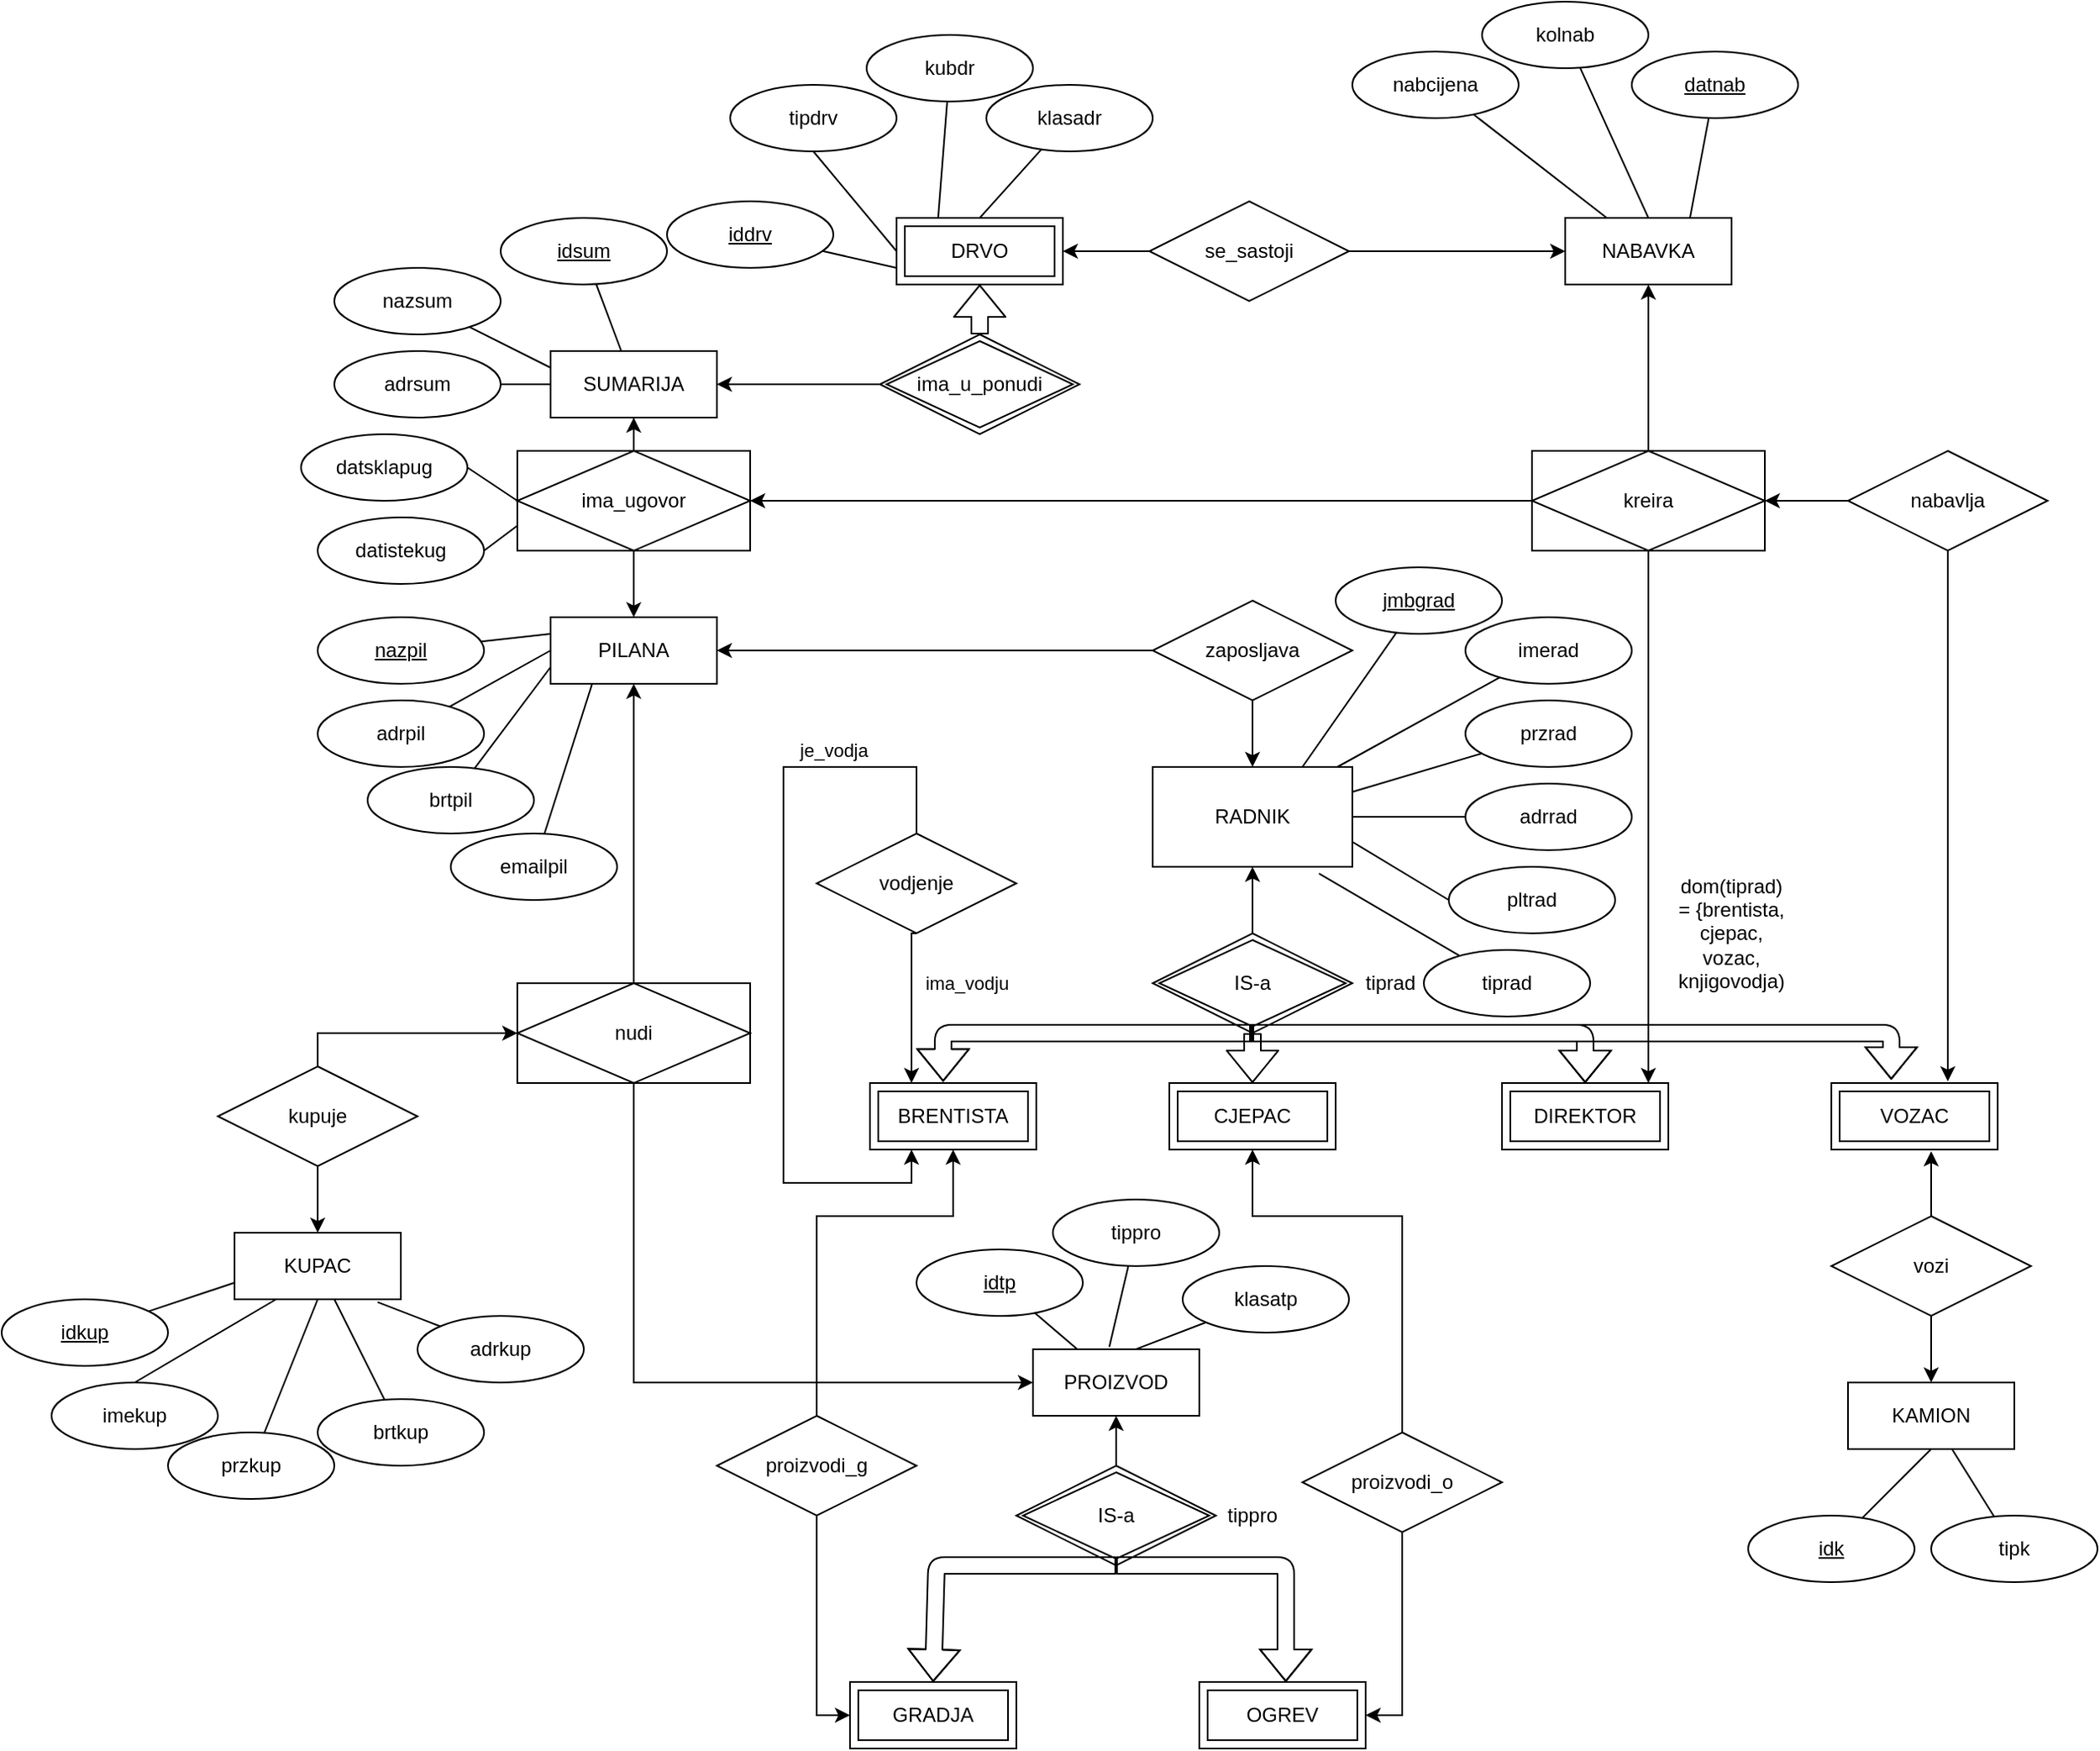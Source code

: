 <mxfile version="14.6.3" type="github">
  <diagram id="-kFveXUPwsFfeu6zUe2m" name="Pilana">
    <mxGraphModel dx="1800" dy="1538" grid="1" gridSize="10" guides="1" tooltips="1" connect="1" arrows="1" fold="1" page="1" pageScale="1" pageWidth="850" pageHeight="1100" math="0" shadow="0">
      <root>
        <mxCell id="VTfaBfGXfOhWPhyagRME-0" />
        <mxCell id="VTfaBfGXfOhWPhyagRME-1" parent="VTfaBfGXfOhWPhyagRME-0" />
        <mxCell id="TEpIBOkcqICS6pkdpQE1-0" value="SUMARIJA" style="whiteSpace=wrap;html=1;align=center;" parent="VTfaBfGXfOhWPhyagRME-1" vertex="1">
          <mxGeometry x="-100" y="70" width="100" height="40" as="geometry" />
        </mxCell>
        <mxCell id="7DrTEY1Zt3KniXVHyZ8X-17" style="edgeStyle=orthogonalEdgeStyle;rounded=0;orthogonalLoop=1;jettySize=auto;html=1;entryX=1;entryY=0.5;entryDx=0;entryDy=0;" parent="VTfaBfGXfOhWPhyagRME-1" source="0d1GbfKRoJuNtfmkYxLm-1" target="0d1GbfKRoJuNtfmkYxLm-7" edge="1">
          <mxGeometry relative="1" as="geometry" />
        </mxCell>
        <mxCell id="0_KZoaDjByY7Pw-YC7at-33" style="edgeStyle=orthogonalEdgeStyle;rounded=0;orthogonalLoop=1;jettySize=auto;html=1;entryX=0;entryY=0.5;entryDx=0;entryDy=0;" edge="1" parent="VTfaBfGXfOhWPhyagRME-1" source="0d1GbfKRoJuNtfmkYxLm-1">
          <mxGeometry relative="1" as="geometry">
            <mxPoint x="510" y="10" as="targetPoint" />
          </mxGeometry>
        </mxCell>
        <mxCell id="0d1GbfKRoJuNtfmkYxLm-1" value="se_sastoji" style="shape=rhombus;perimeter=rhombusPerimeter;whiteSpace=wrap;html=1;align=center;" parent="VTfaBfGXfOhWPhyagRME-1" vertex="1">
          <mxGeometry x="260" y="-20" width="120" height="60" as="geometry" />
        </mxCell>
        <mxCell id="0d1GbfKRoJuNtfmkYxLm-7" value="DRVO" style="shape=ext;margin=3;double=1;whiteSpace=wrap;html=1;align=center;" parent="VTfaBfGXfOhWPhyagRME-1" vertex="1">
          <mxGeometry x="108" y="-10" width="100" height="40" as="geometry" />
        </mxCell>
        <mxCell id="0d1GbfKRoJuNtfmkYxLm-13" style="edgeStyle=orthogonalEdgeStyle;rounded=0;orthogonalLoop=1;jettySize=auto;html=1;entryX=1;entryY=0.5;entryDx=0;entryDy=0;" parent="VTfaBfGXfOhWPhyagRME-1" source="0d1GbfKRoJuNtfmkYxLm-11" target="TEpIBOkcqICS6pkdpQE1-0" edge="1">
          <mxGeometry relative="1" as="geometry" />
        </mxCell>
        <mxCell id="0d1GbfKRoJuNtfmkYxLm-11" value="ima_u_ponudi" style="shape=rhombus;double=1;perimeter=rhombusPerimeter;whiteSpace=wrap;html=1;align=center;" parent="VTfaBfGXfOhWPhyagRME-1" vertex="1">
          <mxGeometry x="98" y="60" width="120" height="60" as="geometry" />
        </mxCell>
        <mxCell id="0d1GbfKRoJuNtfmkYxLm-14" value="" style="shape=flexArrow;endArrow=classic;html=1;exitX=0.5;exitY=0;exitDx=0;exitDy=0;entryX=0.5;entryY=1;entryDx=0;entryDy=0;" parent="VTfaBfGXfOhWPhyagRME-1" source="0d1GbfKRoJuNtfmkYxLm-11" target="0d1GbfKRoJuNtfmkYxLm-7" edge="1">
          <mxGeometry width="50" height="50" relative="1" as="geometry">
            <mxPoint x="160" y="40" as="sourcePoint" />
            <mxPoint x="168" y="30" as="targetPoint" />
          </mxGeometry>
        </mxCell>
        <mxCell id="p3acaW3qkLm7hWmr2kke-0" value="RADNIK" style="rounded=0;whiteSpace=wrap;html=1;" parent="VTfaBfGXfOhWPhyagRME-1" vertex="1">
          <mxGeometry x="262" y="320" width="120" height="60" as="geometry" />
        </mxCell>
        <mxCell id="gWbfadfHRAJaUCDf4oUx-10" style="edgeStyle=orthogonalEdgeStyle;rounded=0;orthogonalLoop=1;jettySize=auto;html=1;entryX=0.5;entryY=1;entryDx=0;entryDy=0;" parent="VTfaBfGXfOhWPhyagRME-1" source="p3acaW3qkLm7hWmr2kke-2" target="p3acaW3qkLm7hWmr2kke-0" edge="1">
          <mxGeometry relative="1" as="geometry" />
        </mxCell>
        <mxCell id="p3acaW3qkLm7hWmr2kke-2" value="IS-a" style="shape=rhombus;double=1;perimeter=rhombusPerimeter;whiteSpace=wrap;html=1;align=center;" parent="VTfaBfGXfOhWPhyagRME-1" vertex="1">
          <mxGeometry x="262" y="420" width="120" height="60" as="geometry" />
        </mxCell>
        <mxCell id="p3acaW3qkLm7hWmr2kke-4" value="BRENTISTA" style="shape=ext;margin=3;double=1;whiteSpace=wrap;html=1;align=center;" parent="VTfaBfGXfOhWPhyagRME-1" vertex="1">
          <mxGeometry x="92" y="510" width="100" height="40" as="geometry" />
        </mxCell>
        <mxCell id="p3acaW3qkLm7hWmr2kke-5" value="CJEPAC" style="shape=ext;margin=3;double=1;whiteSpace=wrap;html=1;align=center;" parent="VTfaBfGXfOhWPhyagRME-1" vertex="1">
          <mxGeometry x="272" y="510" width="100" height="40" as="geometry" />
        </mxCell>
        <mxCell id="p3acaW3qkLm7hWmr2kke-7" value="VOZAC" style="shape=ext;margin=3;double=1;whiteSpace=wrap;html=1;align=center;" parent="VTfaBfGXfOhWPhyagRME-1" vertex="1">
          <mxGeometry x="670" y="510" width="100" height="40" as="geometry" />
        </mxCell>
        <mxCell id="p3acaW3qkLm7hWmr2kke-8" value="" style="shape=flexArrow;endArrow=classic;html=1;exitX=0.5;exitY=1;exitDx=0;exitDy=0;entryX=0.44;entryY=-0.021;entryDx=0;entryDy=0;entryPerimeter=0;" parent="VTfaBfGXfOhWPhyagRME-1" source="p3acaW3qkLm7hWmr2kke-2" target="p3acaW3qkLm7hWmr2kke-4" edge="1">
          <mxGeometry width="50" height="50" relative="1" as="geometry">
            <mxPoint x="172" y="550" as="sourcePoint" />
            <mxPoint x="222" y="500" as="targetPoint" />
            <Array as="points">
              <mxPoint x="136" y="480" />
            </Array>
          </mxGeometry>
        </mxCell>
        <mxCell id="p3acaW3qkLm7hWmr2kke-9" value="" style="shape=flexArrow;endArrow=classic;html=1;entryX=0.5;entryY=0;entryDx=0;entryDy=0;" parent="VTfaBfGXfOhWPhyagRME-1" target="p3acaW3qkLm7hWmr2kke-5" edge="1">
          <mxGeometry width="50" height="50" relative="1" as="geometry">
            <mxPoint x="322" y="480" as="sourcePoint" />
            <mxPoint x="222" y="500" as="targetPoint" />
          </mxGeometry>
        </mxCell>
        <mxCell id="p3acaW3qkLm7hWmr2kke-10" value="" style="shape=flexArrow;endArrow=classic;html=1;entryX=0.36;entryY=-0.05;entryDx=0;entryDy=0;entryPerimeter=0;" parent="VTfaBfGXfOhWPhyagRME-1" edge="1" target="p3acaW3qkLm7hWmr2kke-7">
          <mxGeometry width="50" height="50" relative="1" as="geometry">
            <mxPoint x="322" y="480" as="sourcePoint" />
            <mxPoint x="462" y="508" as="targetPoint" />
            <Array as="points">
              <mxPoint x="462" y="480" />
              <mxPoint x="706" y="480" />
            </Array>
          </mxGeometry>
        </mxCell>
        <mxCell id="hXGr55-CNzkPcO2XdoUR-0" value="KAMION" style="whiteSpace=wrap;html=1;align=center;" parent="VTfaBfGXfOhWPhyagRME-1" vertex="1">
          <mxGeometry x="680" y="690" width="100" height="40" as="geometry" />
        </mxCell>
        <mxCell id="hXGr55-CNzkPcO2XdoUR-3" style="edgeStyle=orthogonalEdgeStyle;rounded=0;orthogonalLoop=1;jettySize=auto;html=1;entryX=0.5;entryY=0;entryDx=0;entryDy=0;" parent="VTfaBfGXfOhWPhyagRME-1" source="hXGr55-CNzkPcO2XdoUR-1" target="hXGr55-CNzkPcO2XdoUR-0" edge="1">
          <mxGeometry relative="1" as="geometry" />
        </mxCell>
        <mxCell id="0_KZoaDjByY7Pw-YC7at-37" style="edgeStyle=orthogonalEdgeStyle;rounded=0;orthogonalLoop=1;jettySize=auto;html=1;entryX=0.6;entryY=1.025;entryDx=0;entryDy=0;entryPerimeter=0;" edge="1" parent="VTfaBfGXfOhWPhyagRME-1" source="hXGr55-CNzkPcO2XdoUR-1" target="p3acaW3qkLm7hWmr2kke-7">
          <mxGeometry relative="1" as="geometry" />
        </mxCell>
        <mxCell id="hXGr55-CNzkPcO2XdoUR-1" value="vozi" style="shape=rhombus;perimeter=rhombusPerimeter;whiteSpace=wrap;html=1;align=center;" parent="VTfaBfGXfOhWPhyagRME-1" vertex="1">
          <mxGeometry x="670" y="590" width="120" height="60" as="geometry" />
        </mxCell>
        <mxCell id="iNyY5vREnwNBSwG58W-f-0" value="PROIZVOD" style="whiteSpace=wrap;html=1;align=center;" parent="VTfaBfGXfOhWPhyagRME-1" vertex="1">
          <mxGeometry x="190" y="670" width="100" height="40" as="geometry" />
        </mxCell>
        <mxCell id="iNyY5vREnwNBSwG58W-f-2" value="GRADJA" style="shape=ext;margin=3;double=1;whiteSpace=wrap;html=1;align=center;" parent="VTfaBfGXfOhWPhyagRME-1" vertex="1">
          <mxGeometry x="80" y="870" width="100" height="40" as="geometry" />
        </mxCell>
        <mxCell id="7DrTEY1Zt3KniXVHyZ8X-15" style="edgeStyle=orthogonalEdgeStyle;rounded=0;orthogonalLoop=1;jettySize=auto;html=1;entryX=0.5;entryY=1;entryDx=0;entryDy=0;" parent="VTfaBfGXfOhWPhyagRME-1" source="7DrTEY1Zt3KniXVHyZ8X-8" target="iNyY5vREnwNBSwG58W-f-0" edge="1">
          <mxGeometry relative="1" as="geometry" />
        </mxCell>
        <mxCell id="7DrTEY1Zt3KniXVHyZ8X-8" value="IS-a" style="shape=rhombus;double=1;perimeter=rhombusPerimeter;whiteSpace=wrap;html=1;align=center;" parent="VTfaBfGXfOhWPhyagRME-1" vertex="1">
          <mxGeometry x="180" y="740" width="120" height="60" as="geometry" />
        </mxCell>
        <mxCell id="7DrTEY1Zt3KniXVHyZ8X-9" value="OGREV" style="shape=ext;margin=3;double=1;whiteSpace=wrap;html=1;align=center;" parent="VTfaBfGXfOhWPhyagRME-1" vertex="1">
          <mxGeometry x="290" y="870" width="100" height="40" as="geometry" />
        </mxCell>
        <mxCell id="7DrTEY1Zt3KniXVHyZ8X-11" value="" style="shape=flexArrow;endArrow=classic;html=1;exitX=0.5;exitY=1;exitDx=0;exitDy=0;entryX=0.5;entryY=0;entryDx=0;entryDy=0;" parent="VTfaBfGXfOhWPhyagRME-1" source="7DrTEY1Zt3KniXVHyZ8X-8" edge="1">
          <mxGeometry width="50" height="50" relative="1" as="geometry">
            <mxPoint x="90" y="870" as="sourcePoint" />
            <mxPoint x="130" y="870" as="targetPoint" />
            <Array as="points">
              <mxPoint x="132" y="800" />
            </Array>
          </mxGeometry>
        </mxCell>
        <mxCell id="7DrTEY1Zt3KniXVHyZ8X-12" value="" style="shape=flexArrow;endArrow=classic;html=1;entryX=0.5;entryY=0;entryDx=0;entryDy=0;" parent="VTfaBfGXfOhWPhyagRME-1" edge="1">
          <mxGeometry width="50" height="50" relative="1" as="geometry">
            <mxPoint x="240" y="800" as="sourcePoint" />
            <mxPoint x="342" y="870" as="targetPoint" />
            <Array as="points">
              <mxPoint x="342" y="800" />
            </Array>
          </mxGeometry>
        </mxCell>
        <mxCell id="7DrTEY1Zt3KniXVHyZ8X-21" style="edgeStyle=orthogonalEdgeStyle;rounded=0;orthogonalLoop=1;jettySize=auto;html=1;entryX=0.5;entryY=1;entryDx=0;entryDy=0;" parent="VTfaBfGXfOhWPhyagRME-1" source="7DrTEY1Zt3KniXVHyZ8X-20" target="p3acaW3qkLm7hWmr2kke-4" edge="1">
          <mxGeometry relative="1" as="geometry">
            <Array as="points">
              <mxPoint x="60" y="590" />
              <mxPoint x="142" y="590" />
            </Array>
          </mxGeometry>
        </mxCell>
        <mxCell id="7DrTEY1Zt3KniXVHyZ8X-22" style="edgeStyle=orthogonalEdgeStyle;rounded=0;orthogonalLoop=1;jettySize=auto;html=1;entryX=0;entryY=0.5;entryDx=0;entryDy=0;" parent="VTfaBfGXfOhWPhyagRME-1" source="7DrTEY1Zt3KniXVHyZ8X-20" target="iNyY5vREnwNBSwG58W-f-2" edge="1">
          <mxGeometry relative="1" as="geometry" />
        </mxCell>
        <mxCell id="7DrTEY1Zt3KniXVHyZ8X-20" value="proizvodi_g" style="shape=rhombus;perimeter=rhombusPerimeter;whiteSpace=wrap;html=1;align=center;" parent="VTfaBfGXfOhWPhyagRME-1" vertex="1">
          <mxGeometry y="710" width="120" height="60" as="geometry" />
        </mxCell>
        <mxCell id="7DrTEY1Zt3KniXVHyZ8X-24" style="edgeStyle=orthogonalEdgeStyle;rounded=0;orthogonalLoop=1;jettySize=auto;html=1;entryX=0.5;entryY=1;entryDx=0;entryDy=0;" parent="VTfaBfGXfOhWPhyagRME-1" source="7DrTEY1Zt3KniXVHyZ8X-23" target="p3acaW3qkLm7hWmr2kke-5" edge="1">
          <mxGeometry relative="1" as="geometry">
            <Array as="points">
              <mxPoint x="412" y="590" />
              <mxPoint x="322" y="590" />
            </Array>
          </mxGeometry>
        </mxCell>
        <mxCell id="7DrTEY1Zt3KniXVHyZ8X-25" style="edgeStyle=orthogonalEdgeStyle;rounded=0;orthogonalLoop=1;jettySize=auto;html=1;entryX=1;entryY=0.5;entryDx=0;entryDy=0;" parent="VTfaBfGXfOhWPhyagRME-1" source="7DrTEY1Zt3KniXVHyZ8X-23" target="7DrTEY1Zt3KniXVHyZ8X-9" edge="1">
          <mxGeometry relative="1" as="geometry" />
        </mxCell>
        <mxCell id="7DrTEY1Zt3KniXVHyZ8X-23" value="proizvodi_o" style="shape=rhombus;perimeter=rhombusPerimeter;whiteSpace=wrap;html=1;align=center;" parent="VTfaBfGXfOhWPhyagRME-1" vertex="1">
          <mxGeometry x="352" y="720" width="120" height="60" as="geometry" />
        </mxCell>
        <mxCell id="gWbfadfHRAJaUCDf4oUx-0" value="tipdrv" style="ellipse;whiteSpace=wrap;html=1;align=center;" parent="VTfaBfGXfOhWPhyagRME-1" vertex="1">
          <mxGeometry x="8" y="-90" width="100" height="40" as="geometry" />
        </mxCell>
        <mxCell id="gWbfadfHRAJaUCDf4oUx-1" value="kubdr" style="ellipse;whiteSpace=wrap;html=1;align=center;" parent="VTfaBfGXfOhWPhyagRME-1" vertex="1">
          <mxGeometry x="90" y="-120" width="100" height="40" as="geometry" />
        </mxCell>
        <mxCell id="gWbfadfHRAJaUCDf4oUx-2" value="klasadr" style="ellipse;whiteSpace=wrap;html=1;align=center;" parent="VTfaBfGXfOhWPhyagRME-1" vertex="1">
          <mxGeometry x="162" y="-90" width="100" height="40" as="geometry" />
        </mxCell>
        <mxCell id="gWbfadfHRAJaUCDf4oUx-3" value="" style="endArrow=none;html=1;entryX=0.5;entryY=1;entryDx=0;entryDy=0;exitX=0;exitY=0.5;exitDx=0;exitDy=0;" parent="VTfaBfGXfOhWPhyagRME-1" source="0d1GbfKRoJuNtfmkYxLm-7" target="gWbfadfHRAJaUCDf4oUx-0" edge="1">
          <mxGeometry width="50" height="50" relative="1" as="geometry">
            <mxPoint x="270" y="130" as="sourcePoint" />
            <mxPoint x="320" y="80" as="targetPoint" />
          </mxGeometry>
        </mxCell>
        <mxCell id="gWbfadfHRAJaUCDf4oUx-4" value="" style="endArrow=none;html=1;entryX=0.25;entryY=0;entryDx=0;entryDy=0;" parent="VTfaBfGXfOhWPhyagRME-1" source="gWbfadfHRAJaUCDf4oUx-1" target="0d1GbfKRoJuNtfmkYxLm-7" edge="1">
          <mxGeometry width="50" height="50" relative="1" as="geometry">
            <mxPoint x="70" y="-10" as="sourcePoint" />
            <mxPoint x="140.711" y="-60" as="targetPoint" />
          </mxGeometry>
        </mxCell>
        <mxCell id="gWbfadfHRAJaUCDf4oUx-5" value="" style="endArrow=none;html=1;entryX=0.5;entryY=0;entryDx=0;entryDy=0;" parent="VTfaBfGXfOhWPhyagRME-1" source="gWbfadfHRAJaUCDf4oUx-2" target="0d1GbfKRoJuNtfmkYxLm-7" edge="1">
          <mxGeometry width="50" height="50" relative="1" as="geometry">
            <mxPoint x="90" y="-40" as="sourcePoint" />
            <mxPoint x="90" y="-19.289" as="targetPoint" />
          </mxGeometry>
        </mxCell>
        <mxCell id="gWbfadfHRAJaUCDf4oUx-6" value="PILANA" style="whiteSpace=wrap;html=1;align=center;" parent="VTfaBfGXfOhWPhyagRME-1" vertex="1">
          <mxGeometry x="-100" y="230" width="100" height="40" as="geometry" />
        </mxCell>
        <mxCell id="KcC93rNtW8kEPos04EGD-6" style="edgeStyle=orthogonalEdgeStyle;rounded=0;orthogonalLoop=1;jettySize=auto;html=1;entryX=1;entryY=0.5;entryDx=0;entryDy=0;exitX=0;exitY=0.5;exitDx=0;exitDy=0;" parent="VTfaBfGXfOhWPhyagRME-1" source="0_KZoaDjByY7Pw-YC7at-35" target="gWbfadfHRAJaUCDf4oUx-6" edge="1">
          <mxGeometry relative="1" as="geometry">
            <mxPoint x="252" y="250" as="sourcePoint" />
            <Array as="points">
              <mxPoint x="280" y="250" />
            </Array>
          </mxGeometry>
        </mxCell>
        <mxCell id="KcC93rNtW8kEPos04EGD-7" style="edgeStyle=orthogonalEdgeStyle;rounded=0;orthogonalLoop=1;jettySize=auto;html=1;exitX=0.5;exitY=1;exitDx=0;exitDy=0;" parent="VTfaBfGXfOhWPhyagRME-1" source="0_KZoaDjByY7Pw-YC7at-35" target="p3acaW3qkLm7hWmr2kke-0" edge="1">
          <mxGeometry relative="1" as="geometry">
            <mxPoint x="322" y="280" as="sourcePoint" />
          </mxGeometry>
        </mxCell>
        <mxCell id="J5nEfUmwYeuKwN3kCp7W-1" style="edgeStyle=orthogonalEdgeStyle;rounded=0;orthogonalLoop=1;jettySize=auto;html=1;exitX=0.5;exitY=0;exitDx=0;exitDy=0;" parent="VTfaBfGXfOhWPhyagRME-1" source="0_KZoaDjByY7Pw-YC7at-25" target="TEpIBOkcqICS6pkdpQE1-0" edge="1">
          <mxGeometry relative="1" as="geometry">
            <mxPoint x="-50" y="140" as="sourcePoint" />
          </mxGeometry>
        </mxCell>
        <mxCell id="J5nEfUmwYeuKwN3kCp7W-3" style="edgeStyle=orthogonalEdgeStyle;rounded=0;orthogonalLoop=1;jettySize=auto;html=1;entryX=0.5;entryY=0;entryDx=0;entryDy=0;exitX=0.5;exitY=1;exitDx=0;exitDy=0;" parent="VTfaBfGXfOhWPhyagRME-1" source="0_KZoaDjByY7Pw-YC7at-25" target="gWbfadfHRAJaUCDf4oUx-6" edge="1">
          <mxGeometry relative="1" as="geometry">
            <mxPoint x="10" y="229" as="targetPoint" />
            <mxPoint x="-50" y="200" as="sourcePoint" />
          </mxGeometry>
        </mxCell>
        <mxCell id="vg4PYCtsixjWnY_HnI0e-2" value="tippro" style="text;html=1;strokeColor=none;fillColor=none;align=center;verticalAlign=middle;whiteSpace=wrap;rounded=0;" parent="VTfaBfGXfOhWPhyagRME-1" vertex="1">
          <mxGeometry x="302" y="760" width="40" height="20" as="geometry" />
        </mxCell>
        <mxCell id="vg4PYCtsixjWnY_HnI0e-3" value="klasatp" style="ellipse;whiteSpace=wrap;html=1;align=center;" parent="VTfaBfGXfOhWPhyagRME-1" vertex="1">
          <mxGeometry x="280" y="620" width="100" height="40" as="geometry" />
        </mxCell>
        <mxCell id="vg4PYCtsixjWnY_HnI0e-4" value="&lt;u&gt;idtp&lt;/u&gt;" style="ellipse;whiteSpace=wrap;html=1;align=center;" parent="VTfaBfGXfOhWPhyagRME-1" vertex="1">
          <mxGeometry x="120" y="610" width="100" height="40" as="geometry" />
        </mxCell>
        <mxCell id="vg4PYCtsixjWnY_HnI0e-5" value="" style="endArrow=none;html=1;" parent="VTfaBfGXfOhWPhyagRME-1" source="vg4PYCtsixjWnY_HnI0e-4" target="iNyY5vREnwNBSwG58W-f-0" edge="1">
          <mxGeometry width="50" height="50" relative="1" as="geometry">
            <mxPoint x="170" y="700" as="sourcePoint" />
            <mxPoint x="170" y="720.711" as="targetPoint" />
          </mxGeometry>
        </mxCell>
        <mxCell id="vg4PYCtsixjWnY_HnI0e-6" value="" style="endArrow=none;html=1;entryX=0.617;entryY=0.001;entryDx=0;entryDy=0;entryPerimeter=0;" parent="VTfaBfGXfOhWPhyagRME-1" source="vg4PYCtsixjWnY_HnI0e-3" target="iNyY5vREnwNBSwG58W-f-0" edge="1">
          <mxGeometry width="50" height="50" relative="1" as="geometry">
            <mxPoint x="280" y="700" as="sourcePoint" />
            <mxPoint x="280" y="720.711" as="targetPoint" />
          </mxGeometry>
        </mxCell>
        <mxCell id="vg4PYCtsixjWnY_HnI0e-7" value="tippro" style="ellipse;whiteSpace=wrap;html=1;align=center;" parent="VTfaBfGXfOhWPhyagRME-1" vertex="1">
          <mxGeometry x="202" y="580" width="100" height="40" as="geometry" />
        </mxCell>
        <mxCell id="vg4PYCtsixjWnY_HnI0e-8" value="" style="endArrow=none;html=1;entryX=0.459;entryY=-0.034;entryDx=0;entryDy=0;entryPerimeter=0;" parent="VTfaBfGXfOhWPhyagRME-1" source="vg4PYCtsixjWnY_HnI0e-7" target="iNyY5vREnwNBSwG58W-f-0" edge="1">
          <mxGeometry width="50" height="50" relative="1" as="geometry">
            <mxPoint x="258" y="660" as="sourcePoint" />
            <mxPoint x="258" y="680.711" as="targetPoint" />
          </mxGeometry>
        </mxCell>
        <mxCell id="vg4PYCtsixjWnY_HnI0e-9" value="&lt;u&gt;jmbgrad&lt;/u&gt;" style="ellipse;whiteSpace=wrap;html=1;align=center;" parent="VTfaBfGXfOhWPhyagRME-1" vertex="1">
          <mxGeometry x="372" y="200" width="100" height="40" as="geometry" />
        </mxCell>
        <mxCell id="vg4PYCtsixjWnY_HnI0e-10" value="imerad" style="ellipse;whiteSpace=wrap;html=1;align=center;" parent="VTfaBfGXfOhWPhyagRME-1" vertex="1">
          <mxGeometry x="450" y="230" width="100" height="40" as="geometry" />
        </mxCell>
        <mxCell id="vg4PYCtsixjWnY_HnI0e-11" value="przrad" style="ellipse;whiteSpace=wrap;html=1;align=center;" parent="VTfaBfGXfOhWPhyagRME-1" vertex="1">
          <mxGeometry x="450" y="280" width="100" height="40" as="geometry" />
        </mxCell>
        <mxCell id="vg4PYCtsixjWnY_HnI0e-12" value="adrrad" style="ellipse;whiteSpace=wrap;html=1;align=center;" parent="VTfaBfGXfOhWPhyagRME-1" vertex="1">
          <mxGeometry x="450" y="330" width="100" height="40" as="geometry" />
        </mxCell>
        <mxCell id="vg4PYCtsixjWnY_HnI0e-13" value="tiprad" style="ellipse;whiteSpace=wrap;html=1;align=center;" parent="VTfaBfGXfOhWPhyagRME-1" vertex="1">
          <mxGeometry x="425" y="430" width="100" height="40" as="geometry" />
        </mxCell>
        <mxCell id="vg4PYCtsixjWnY_HnI0e-14" value="" style="endArrow=none;html=1;entryX=0.75;entryY=0;entryDx=0;entryDy=0;" parent="VTfaBfGXfOhWPhyagRME-1" source="vg4PYCtsixjWnY_HnI0e-9" target="p3acaW3qkLm7hWmr2kke-0" edge="1">
          <mxGeometry width="50" height="50" relative="1" as="geometry">
            <mxPoint x="-60" y="460" as="sourcePoint" />
            <mxPoint x="10.711" y="410" as="targetPoint" />
          </mxGeometry>
        </mxCell>
        <mxCell id="vg4PYCtsixjWnY_HnI0e-15" value="" style="endArrow=none;html=1;entryX=0.925;entryY=0;entryDx=0;entryDy=0;entryPerimeter=0;" parent="VTfaBfGXfOhWPhyagRME-1" source="vg4PYCtsixjWnY_HnI0e-10" target="p3acaW3qkLm7hWmr2kke-0" edge="1">
          <mxGeometry width="50" height="50" relative="1" as="geometry">
            <mxPoint x="-60" y="510" as="sourcePoint" />
            <mxPoint x="10.711" y="460" as="targetPoint" />
          </mxGeometry>
        </mxCell>
        <mxCell id="vg4PYCtsixjWnY_HnI0e-16" value="" style="endArrow=none;html=1;entryX=1;entryY=0.25;entryDx=0;entryDy=0;" parent="VTfaBfGXfOhWPhyagRME-1" source="vg4PYCtsixjWnY_HnI0e-11" target="p3acaW3qkLm7hWmr2kke-0" edge="1">
          <mxGeometry width="50" height="50" relative="1" as="geometry">
            <mxPoint x="-70" y="560" as="sourcePoint" />
            <mxPoint x="0.711" y="510" as="targetPoint" />
          </mxGeometry>
        </mxCell>
        <mxCell id="vg4PYCtsixjWnY_HnI0e-17" value="" style="endArrow=none;html=1;entryX=1;entryY=0.5;entryDx=0;entryDy=0;" parent="VTfaBfGXfOhWPhyagRME-1" source="vg4PYCtsixjWnY_HnI0e-12" target="p3acaW3qkLm7hWmr2kke-0" edge="1">
          <mxGeometry width="50" height="50" relative="1" as="geometry">
            <mxPoint x="-50" y="620" as="sourcePoint" />
            <mxPoint x="20.711" y="570" as="targetPoint" />
          </mxGeometry>
        </mxCell>
        <mxCell id="vg4PYCtsixjWnY_HnI0e-18" value="" style="endArrow=none;html=1;entryX=0.833;entryY=1.067;entryDx=0;entryDy=0;entryPerimeter=0;" parent="VTfaBfGXfOhWPhyagRME-1" source="vg4PYCtsixjWnY_HnI0e-13" target="p3acaW3qkLm7hWmr2kke-0" edge="1">
          <mxGeometry width="50" height="50" relative="1" as="geometry">
            <mxPoint x="-80" y="680" as="sourcePoint" />
            <mxPoint x="292" y="380" as="targetPoint" />
          </mxGeometry>
        </mxCell>
        <mxCell id="vg4PYCtsixjWnY_HnI0e-19" value="tiprad" style="text;html=1;strokeColor=none;fillColor=none;align=center;verticalAlign=middle;whiteSpace=wrap;rounded=0;" parent="VTfaBfGXfOhWPhyagRME-1" vertex="1">
          <mxGeometry x="385" y="440" width="40" height="20" as="geometry" />
        </mxCell>
        <mxCell id="2gYSpfkT61Sv5RoiNzm1-0" value="&lt;u&gt;datnab&lt;/u&gt;" style="ellipse;whiteSpace=wrap;html=1;align=center;" parent="VTfaBfGXfOhWPhyagRME-1" vertex="1">
          <mxGeometry x="550" y="-110" width="100" height="40" as="geometry" />
        </mxCell>
        <mxCell id="2gYSpfkT61Sv5RoiNzm1-1" value="kolnab" style="ellipse;whiteSpace=wrap;html=1;align=center;" parent="VTfaBfGXfOhWPhyagRME-1" vertex="1">
          <mxGeometry x="460" y="-140" width="100" height="40" as="geometry" />
        </mxCell>
        <mxCell id="2gYSpfkT61Sv5RoiNzm1-3" value="nabcijena" style="ellipse;whiteSpace=wrap;html=1;align=center;" parent="VTfaBfGXfOhWPhyagRME-1" vertex="1">
          <mxGeometry x="382" y="-110" width="100" height="40" as="geometry" />
        </mxCell>
        <mxCell id="2gYSpfkT61Sv5RoiNzm1-4" value="" style="endArrow=none;html=1;entryX=0.25;entryY=0;entryDx=0;entryDy=0;" parent="VTfaBfGXfOhWPhyagRME-1" source="2gYSpfkT61Sv5RoiNzm1-3" edge="1">
          <mxGeometry width="50" height="50" relative="1" as="geometry">
            <mxPoint x="432" y="-20" as="sourcePoint" />
            <mxPoint x="535" y="-10" as="targetPoint" />
          </mxGeometry>
        </mxCell>
        <mxCell id="2gYSpfkT61Sv5RoiNzm1-5" value="" style="endArrow=none;html=1;entryX=0.5;entryY=0;entryDx=0;entryDy=0;" parent="VTfaBfGXfOhWPhyagRME-1" source="2gYSpfkT61Sv5RoiNzm1-1" edge="1">
          <mxGeometry width="50" height="50" relative="1" as="geometry">
            <mxPoint x="510" y="-50" as="sourcePoint" />
            <mxPoint x="560" y="-10" as="targetPoint" />
          </mxGeometry>
        </mxCell>
        <mxCell id="2gYSpfkT61Sv5RoiNzm1-6" value="" style="endArrow=none;html=1;entryX=0.75;entryY=0;entryDx=0;entryDy=0;" parent="VTfaBfGXfOhWPhyagRME-1" source="2gYSpfkT61Sv5RoiNzm1-0" edge="1">
          <mxGeometry width="50" height="50" relative="1" as="geometry">
            <mxPoint x="600" y="-20" as="sourcePoint" />
            <mxPoint x="585" y="-10" as="targetPoint" />
          </mxGeometry>
        </mxCell>
        <mxCell id="2gYSpfkT61Sv5RoiNzm1-8" value="idsum" style="ellipse;whiteSpace=wrap;html=1;align=center;fontStyle=4;" parent="VTfaBfGXfOhWPhyagRME-1" vertex="1">
          <mxGeometry x="-130" y="-10" width="100" height="40" as="geometry" />
        </mxCell>
        <mxCell id="2gYSpfkT61Sv5RoiNzm1-9" value="nazsum" style="ellipse;whiteSpace=wrap;html=1;align=center;" parent="VTfaBfGXfOhWPhyagRME-1" vertex="1">
          <mxGeometry x="-230" y="20" width="100" height="40" as="geometry" />
        </mxCell>
        <mxCell id="2gYSpfkT61Sv5RoiNzm1-10" value="adrsum" style="ellipse;whiteSpace=wrap;html=1;align=center;" parent="VTfaBfGXfOhWPhyagRME-1" vertex="1">
          <mxGeometry x="-230" y="70" width="100" height="40" as="geometry" />
        </mxCell>
        <mxCell id="2gYSpfkT61Sv5RoiNzm1-11" value="" style="endArrow=none;html=1;" parent="VTfaBfGXfOhWPhyagRME-1" source="2gYSpfkT61Sv5RoiNzm1-8" target="TEpIBOkcqICS6pkdpQE1-0" edge="1">
          <mxGeometry width="50" height="50" relative="1" as="geometry">
            <mxPoint x="159.289" y="170" as="sourcePoint" />
            <mxPoint x="159.289" y="120" as="targetPoint" />
          </mxGeometry>
        </mxCell>
        <mxCell id="2gYSpfkT61Sv5RoiNzm1-12" value="" style="endArrow=none;html=1;entryX=0;entryY=0.25;entryDx=0;entryDy=0;" parent="VTfaBfGXfOhWPhyagRME-1" source="2gYSpfkT61Sv5RoiNzm1-9" target="TEpIBOkcqICS6pkdpQE1-0" edge="1">
          <mxGeometry width="50" height="50" relative="1" as="geometry">
            <mxPoint x="159.289" y="240" as="sourcePoint" />
            <mxPoint x="159.289" y="190" as="targetPoint" />
          </mxGeometry>
        </mxCell>
        <mxCell id="2gYSpfkT61Sv5RoiNzm1-13" value="" style="endArrow=none;html=1;" parent="VTfaBfGXfOhWPhyagRME-1" source="2gYSpfkT61Sv5RoiNzm1-10" target="TEpIBOkcqICS6pkdpQE1-0" edge="1">
          <mxGeometry width="50" height="50" relative="1" as="geometry">
            <mxPoint x="129.289" y="310" as="sourcePoint" />
            <mxPoint x="129.289" y="260" as="targetPoint" />
          </mxGeometry>
        </mxCell>
        <mxCell id="8D43oT3hLqDlBvZ6XODB-2" value="iddrv" style="ellipse;whiteSpace=wrap;html=1;align=center;fontStyle=4;" parent="VTfaBfGXfOhWPhyagRME-1" vertex="1">
          <mxGeometry x="-30" y="-20" width="100" height="40" as="geometry" />
        </mxCell>
        <mxCell id="8D43oT3hLqDlBvZ6XODB-3" value="" style="endArrow=none;html=1;entryX=0;entryY=0.75;entryDx=0;entryDy=0;" parent="VTfaBfGXfOhWPhyagRME-1" source="8D43oT3hLqDlBvZ6XODB-2" target="0d1GbfKRoJuNtfmkYxLm-7" edge="1">
          <mxGeometry width="50" height="50" relative="1" as="geometry">
            <mxPoint x="70" y="50" as="sourcePoint" />
            <mxPoint x="140.711" as="targetPoint" />
          </mxGeometry>
        </mxCell>
        <mxCell id="ZHPt1p4zr0oMGotxa86n-0" value="tipk" style="ellipse;whiteSpace=wrap;html=1;align=center;" parent="VTfaBfGXfOhWPhyagRME-1" vertex="1">
          <mxGeometry x="730" y="770" width="100" height="40" as="geometry" />
        </mxCell>
        <mxCell id="ZHPt1p4zr0oMGotxa86n-1" value="&lt;u&gt;idk&lt;/u&gt;" style="ellipse;whiteSpace=wrap;html=1;align=center;" parent="VTfaBfGXfOhWPhyagRME-1" vertex="1">
          <mxGeometry x="620" y="770" width="100" height="40" as="geometry" />
        </mxCell>
        <mxCell id="ZHPt1p4zr0oMGotxa86n-3" value="" style="endArrow=none;html=1;" parent="VTfaBfGXfOhWPhyagRME-1" source="ZHPt1p4zr0oMGotxa86n-0" target="hXGr55-CNzkPcO2XdoUR-0" edge="1">
          <mxGeometry width="50" height="50" relative="1" as="geometry">
            <mxPoint x="740" y="450" as="sourcePoint" />
            <mxPoint x="740" y="470.711" as="targetPoint" />
          </mxGeometry>
        </mxCell>
        <mxCell id="KcC93rNtW8kEPos04EGD-11" style="edgeStyle=orthogonalEdgeStyle;rounded=0;orthogonalLoop=1;jettySize=auto;html=1;" parent="VTfaBfGXfOhWPhyagRME-1" source="KcC93rNtW8kEPos04EGD-4" target="gWbfadfHRAJaUCDf4oUx-6" edge="1">
          <mxGeometry relative="1" as="geometry" />
        </mxCell>
        <mxCell id="0_KZoaDjByY7Pw-YC7at-0" style="edgeStyle=orthogonalEdgeStyle;rounded=0;orthogonalLoop=1;jettySize=auto;html=1;entryX=0;entryY=0.5;entryDx=0;entryDy=0;" edge="1" parent="VTfaBfGXfOhWPhyagRME-1" source="KcC93rNtW8kEPos04EGD-4" target="iNyY5vREnwNBSwG58W-f-0">
          <mxGeometry relative="1" as="geometry">
            <Array as="points">
              <mxPoint x="-50" y="690" />
            </Array>
          </mxGeometry>
        </mxCell>
        <mxCell id="KcC93rNtW8kEPos04EGD-4" value="nudi" style="shape=associativeEntity;whiteSpace=wrap;html=1;align=center;" parent="VTfaBfGXfOhWPhyagRME-1" vertex="1">
          <mxGeometry x="-120" y="450" width="140" height="60" as="geometry" />
        </mxCell>
        <mxCell id="0_KZoaDjByY7Pw-YC7at-6" value="dom(tiprad) = {brentista, cjepac, vozac, knjigovodja)" style="text;html=1;strokeColor=none;fillColor=none;align=center;verticalAlign=middle;whiteSpace=wrap;rounded=0;" vertex="1" parent="VTfaBfGXfOhWPhyagRME-1">
          <mxGeometry x="590" y="410" width="40" height="20" as="geometry" />
        </mxCell>
        <mxCell id="0_KZoaDjByY7Pw-YC7at-7" value="&lt;u&gt;nazpil&lt;/u&gt;" style="ellipse;whiteSpace=wrap;html=1;align=center;" vertex="1" parent="VTfaBfGXfOhWPhyagRME-1">
          <mxGeometry x="-240" y="230" width="100" height="40" as="geometry" />
        </mxCell>
        <mxCell id="0_KZoaDjByY7Pw-YC7at-8" value="brtpil" style="ellipse;whiteSpace=wrap;html=1;align=center;" vertex="1" parent="VTfaBfGXfOhWPhyagRME-1">
          <mxGeometry x="-210" y="320" width="100" height="40" as="geometry" />
        </mxCell>
        <mxCell id="0_KZoaDjByY7Pw-YC7at-9" value="adrpil" style="ellipse;whiteSpace=wrap;html=1;align=center;" vertex="1" parent="VTfaBfGXfOhWPhyagRME-1">
          <mxGeometry x="-240" y="280" width="100" height="40" as="geometry" />
        </mxCell>
        <mxCell id="0_KZoaDjByY7Pw-YC7at-10" value="emailpil" style="ellipse;whiteSpace=wrap;html=1;align=center;" vertex="1" parent="VTfaBfGXfOhWPhyagRME-1">
          <mxGeometry x="-160" y="360" width="100" height="40" as="geometry" />
        </mxCell>
        <mxCell id="0_KZoaDjByY7Pw-YC7at-11" value="" style="endArrow=none;html=1;entryX=0;entryY=0.25;entryDx=0;entryDy=0;" edge="1" parent="VTfaBfGXfOhWPhyagRME-1" source="0_KZoaDjByY7Pw-YC7at-7" target="gWbfadfHRAJaUCDf4oUx-6">
          <mxGeometry width="50" height="50" relative="1" as="geometry">
            <mxPoint x="-150" y="250" as="sourcePoint" />
            <mxPoint x="-79.289" y="200" as="targetPoint" />
          </mxGeometry>
        </mxCell>
        <mxCell id="0_KZoaDjByY7Pw-YC7at-12" value="" style="endArrow=none;html=1;" edge="1" parent="VTfaBfGXfOhWPhyagRME-1" source="0_KZoaDjByY7Pw-YC7at-9">
          <mxGeometry width="50" height="50" relative="1" as="geometry">
            <mxPoint x="-160" y="300" as="sourcePoint" />
            <mxPoint x="-100" y="250" as="targetPoint" />
          </mxGeometry>
        </mxCell>
        <mxCell id="0_KZoaDjByY7Pw-YC7at-13" value="" style="endArrow=none;html=1;entryX=0;entryY=0.75;entryDx=0;entryDy=0;" edge="1" parent="VTfaBfGXfOhWPhyagRME-1" source="0_KZoaDjByY7Pw-YC7at-8" target="gWbfadfHRAJaUCDf4oUx-6">
          <mxGeometry width="50" height="50" relative="1" as="geometry">
            <mxPoint x="-170" y="350" as="sourcePoint" />
            <mxPoint x="-99.289" y="300" as="targetPoint" />
          </mxGeometry>
        </mxCell>
        <mxCell id="0_KZoaDjByY7Pw-YC7at-14" value="" style="endArrow=none;html=1;entryX=0.25;entryY=1;entryDx=0;entryDy=0;" edge="1" parent="VTfaBfGXfOhWPhyagRME-1" source="0_KZoaDjByY7Pw-YC7at-10" target="gWbfadfHRAJaUCDf4oUx-6">
          <mxGeometry width="50" height="50" relative="1" as="geometry">
            <mxPoint x="-140" y="390" as="sourcePoint" />
            <mxPoint x="-69.289" y="340" as="targetPoint" />
          </mxGeometry>
        </mxCell>
        <mxCell id="0_KZoaDjByY7Pw-YC7at-15" value="datsklapug" style="ellipse;whiteSpace=wrap;html=1;align=center;" vertex="1" parent="VTfaBfGXfOhWPhyagRME-1">
          <mxGeometry x="-250" y="120" width="100" height="40" as="geometry" />
        </mxCell>
        <mxCell id="0_KZoaDjByY7Pw-YC7at-16" value="datistekug" style="ellipse;whiteSpace=wrap;html=1;align=center;" vertex="1" parent="VTfaBfGXfOhWPhyagRME-1">
          <mxGeometry x="-240" y="170" width="100" height="40" as="geometry" />
        </mxCell>
        <mxCell id="0_KZoaDjByY7Pw-YC7at-17" value="" style="endArrow=none;html=1;entryX=1;entryY=0.5;entryDx=0;entryDy=0;exitX=0;exitY=0.5;exitDx=0;exitDy=0;" edge="1" parent="VTfaBfGXfOhWPhyagRME-1" source="0_KZoaDjByY7Pw-YC7at-25" target="0_KZoaDjByY7Pw-YC7at-15">
          <mxGeometry width="50" height="50" relative="1" as="geometry">
            <mxPoint x="-110" y="170" as="sourcePoint" />
            <mxPoint x="-240" y="160" as="targetPoint" />
          </mxGeometry>
        </mxCell>
        <mxCell id="0_KZoaDjByY7Pw-YC7at-18" value="" style="endArrow=none;html=1;entryX=1;entryY=0.5;entryDx=0;entryDy=0;exitX=0;exitY=0.75;exitDx=0;exitDy=0;" edge="1" parent="VTfaBfGXfOhWPhyagRME-1" source="0_KZoaDjByY7Pw-YC7at-25" target="0_KZoaDjByY7Pw-YC7at-16">
          <mxGeometry width="50" height="50" relative="1" as="geometry">
            <mxPoint x="-110" y="170" as="sourcePoint" />
            <mxPoint x="80.711" y="170" as="targetPoint" />
          </mxGeometry>
        </mxCell>
        <mxCell id="0_KZoaDjByY7Pw-YC7at-19" value="DIREKTOR" style="shape=ext;margin=3;double=1;whiteSpace=wrap;html=1;align=center;" vertex="1" parent="VTfaBfGXfOhWPhyagRME-1">
          <mxGeometry x="472" y="510" width="100" height="40" as="geometry" />
        </mxCell>
        <mxCell id="0_KZoaDjByY7Pw-YC7at-20" value="" style="shape=flexArrow;endArrow=classic;html=1;entryX=0.5;entryY=0;entryDx=0;entryDy=0;" edge="1" parent="VTfaBfGXfOhWPhyagRME-1" target="0_KZoaDjByY7Pw-YC7at-19">
          <mxGeometry width="50" height="50" relative="1" as="geometry">
            <mxPoint x="320" y="480" as="sourcePoint" />
            <mxPoint x="660" y="630" as="targetPoint" />
            <Array as="points">
              <mxPoint x="522" y="480" />
            </Array>
          </mxGeometry>
        </mxCell>
        <mxCell id="0_KZoaDjByY7Pw-YC7at-25" value="ima_ugovor" style="shape=associativeEntity;whiteSpace=wrap;html=1;align=center;" vertex="1" parent="VTfaBfGXfOhWPhyagRME-1">
          <mxGeometry x="-120" y="130" width="140" height="60" as="geometry" />
        </mxCell>
        <mxCell id="0_KZoaDjByY7Pw-YC7at-28" style="edgeStyle=orthogonalEdgeStyle;rounded=0;orthogonalLoop=1;jettySize=auto;html=1;entryX=0.88;entryY=0;entryDx=0;entryDy=0;entryPerimeter=0;exitX=0.5;exitY=1;exitDx=0;exitDy=0;" edge="1" parent="VTfaBfGXfOhWPhyagRME-1" source="0_KZoaDjByY7Pw-YC7at-40" target="0_KZoaDjByY7Pw-YC7at-19">
          <mxGeometry relative="1" as="geometry">
            <mxPoint x="560" y="200" as="sourcePoint" />
          </mxGeometry>
        </mxCell>
        <mxCell id="0_KZoaDjByY7Pw-YC7at-32" style="edgeStyle=orthogonalEdgeStyle;rounded=0;orthogonalLoop=1;jettySize=auto;html=1;entryX=0.5;entryY=1;entryDx=0;entryDy=0;exitX=0.5;exitY=0;exitDx=0;exitDy=0;" edge="1" parent="VTfaBfGXfOhWPhyagRME-1" source="0_KZoaDjByY7Pw-YC7at-40">
          <mxGeometry relative="1" as="geometry">
            <mxPoint x="560" y="140" as="sourcePoint" />
            <mxPoint x="560" y="30" as="targetPoint" />
          </mxGeometry>
        </mxCell>
        <mxCell id="0_KZoaDjByY7Pw-YC7at-34" value="NABAVKA" style="whiteSpace=wrap;html=1;align=center;" vertex="1" parent="VTfaBfGXfOhWPhyagRME-1">
          <mxGeometry x="510" y="-10" width="100" height="40" as="geometry" />
        </mxCell>
        <mxCell id="0_KZoaDjByY7Pw-YC7at-35" value="zaposljava" style="shape=rhombus;perimeter=rhombusPerimeter;whiteSpace=wrap;html=1;align=center;" vertex="1" parent="VTfaBfGXfOhWPhyagRME-1">
          <mxGeometry x="262" y="220" width="120" height="60" as="geometry" />
        </mxCell>
        <mxCell id="0_KZoaDjByY7Pw-YC7at-36" value="" style="endArrow=none;html=1;entryX=0.5;entryY=1;entryDx=0;entryDy=0;" edge="1" parent="VTfaBfGXfOhWPhyagRME-1" source="ZHPt1p4zr0oMGotxa86n-1" target="hXGr55-CNzkPcO2XdoUR-0">
          <mxGeometry width="50" height="50" relative="1" as="geometry">
            <mxPoint x="670" y="749.289" as="sourcePoint" />
            <mxPoint x="670" y="699.289" as="targetPoint" />
          </mxGeometry>
        </mxCell>
        <mxCell id="0_KZoaDjByY7Pw-YC7at-39" style="edgeStyle=orthogonalEdgeStyle;rounded=0;orthogonalLoop=1;jettySize=auto;html=1;" edge="1" parent="VTfaBfGXfOhWPhyagRME-1" source="0_KZoaDjByY7Pw-YC7at-38">
          <mxGeometry relative="1" as="geometry">
            <mxPoint x="740" y="509" as="targetPoint" />
            <Array as="points">
              <mxPoint x="740" y="440" />
              <mxPoint x="740" y="440" />
            </Array>
          </mxGeometry>
        </mxCell>
        <mxCell id="0_KZoaDjByY7Pw-YC7at-42" style="edgeStyle=orthogonalEdgeStyle;rounded=0;orthogonalLoop=1;jettySize=auto;html=1;entryX=1;entryY=0.5;entryDx=0;entryDy=0;" edge="1" parent="VTfaBfGXfOhWPhyagRME-1" source="0_KZoaDjByY7Pw-YC7at-38" target="0_KZoaDjByY7Pw-YC7at-40">
          <mxGeometry relative="1" as="geometry" />
        </mxCell>
        <mxCell id="0_KZoaDjByY7Pw-YC7at-38" value="nabavlja" style="shape=rhombus;perimeter=rhombusPerimeter;whiteSpace=wrap;html=1;align=center;" vertex="1" parent="VTfaBfGXfOhWPhyagRME-1">
          <mxGeometry x="680" y="130" width="120" height="60" as="geometry" />
        </mxCell>
        <mxCell id="0_KZoaDjByY7Pw-YC7at-43" style="edgeStyle=orthogonalEdgeStyle;rounded=0;orthogonalLoop=1;jettySize=auto;html=1;entryX=1;entryY=0.5;entryDx=0;entryDy=0;" edge="1" parent="VTfaBfGXfOhWPhyagRME-1" source="0_KZoaDjByY7Pw-YC7at-40" target="0_KZoaDjByY7Pw-YC7at-25">
          <mxGeometry relative="1" as="geometry" />
        </mxCell>
        <mxCell id="0_KZoaDjByY7Pw-YC7at-40" value="kreira" style="shape=associativeEntity;whiteSpace=wrap;html=1;align=center;" vertex="1" parent="VTfaBfGXfOhWPhyagRME-1">
          <mxGeometry x="490" y="130" width="140" height="60" as="geometry" />
        </mxCell>
        <mxCell id="0_KZoaDjByY7Pw-YC7at-44" value="KUPAC" style="whiteSpace=wrap;html=1;align=center;" vertex="1" parent="VTfaBfGXfOhWPhyagRME-1">
          <mxGeometry x="-290" y="600" width="100" height="40" as="geometry" />
        </mxCell>
        <mxCell id="0_KZoaDjByY7Pw-YC7at-46" style="edgeStyle=orthogonalEdgeStyle;rounded=0;orthogonalLoop=1;jettySize=auto;html=1;entryX=0.5;entryY=0;entryDx=0;entryDy=0;" edge="1" parent="VTfaBfGXfOhWPhyagRME-1" source="0_KZoaDjByY7Pw-YC7at-45" target="0_KZoaDjByY7Pw-YC7at-44">
          <mxGeometry relative="1" as="geometry" />
        </mxCell>
        <mxCell id="0_KZoaDjByY7Pw-YC7at-47" style="edgeStyle=orthogonalEdgeStyle;rounded=0;orthogonalLoop=1;jettySize=auto;html=1;entryX=0;entryY=0.5;entryDx=0;entryDy=0;exitX=0.5;exitY=0;exitDx=0;exitDy=0;" edge="1" parent="VTfaBfGXfOhWPhyagRME-1" source="0_KZoaDjByY7Pw-YC7at-45" target="KcC93rNtW8kEPos04EGD-4">
          <mxGeometry relative="1" as="geometry">
            <Array as="points">
              <mxPoint x="-240" y="480" />
            </Array>
          </mxGeometry>
        </mxCell>
        <mxCell id="0_KZoaDjByY7Pw-YC7at-45" value="kupuje" style="shape=rhombus;perimeter=rhombusPerimeter;whiteSpace=wrap;html=1;align=center;" vertex="1" parent="VTfaBfGXfOhWPhyagRME-1">
          <mxGeometry x="-300" y="500" width="120" height="60" as="geometry" />
        </mxCell>
        <mxCell id="0_KZoaDjByY7Pw-YC7at-48" value="imekup" style="ellipse;whiteSpace=wrap;html=1;align=center;" vertex="1" parent="VTfaBfGXfOhWPhyagRME-1">
          <mxGeometry x="-400" y="690" width="100" height="40" as="geometry" />
        </mxCell>
        <mxCell id="0_KZoaDjByY7Pw-YC7at-49" value="przkup" style="ellipse;whiteSpace=wrap;html=1;align=center;" vertex="1" parent="VTfaBfGXfOhWPhyagRME-1">
          <mxGeometry x="-330" y="720" width="100" height="40" as="geometry" />
        </mxCell>
        <mxCell id="0_KZoaDjByY7Pw-YC7at-50" value="brtkup" style="ellipse;whiteSpace=wrap;html=1;align=center;" vertex="1" parent="VTfaBfGXfOhWPhyagRME-1">
          <mxGeometry x="-240" y="700" width="100" height="40" as="geometry" />
        </mxCell>
        <mxCell id="0_KZoaDjByY7Pw-YC7at-51" value="adrkup" style="ellipse;whiteSpace=wrap;html=1;align=center;" vertex="1" parent="VTfaBfGXfOhWPhyagRME-1">
          <mxGeometry x="-180" y="650" width="100" height="40" as="geometry" />
        </mxCell>
        <mxCell id="0_KZoaDjByY7Pw-YC7at-52" value="" style="endArrow=none;html=1;exitX=0.5;exitY=0;exitDx=0;exitDy=0;entryX=0.25;entryY=1;entryDx=0;entryDy=0;" edge="1" parent="VTfaBfGXfOhWPhyagRME-1" source="0_KZoaDjByY7Pw-YC7at-48" target="0_KZoaDjByY7Pw-YC7at-44">
          <mxGeometry width="50" height="50" relative="1" as="geometry">
            <mxPoint x="-340" y="665" as="sourcePoint" />
            <mxPoint x="-290" y="615" as="targetPoint" />
          </mxGeometry>
        </mxCell>
        <mxCell id="0_KZoaDjByY7Pw-YC7at-53" value="" style="endArrow=none;html=1;entryX=0.5;entryY=1;entryDx=0;entryDy=0;" edge="1" parent="VTfaBfGXfOhWPhyagRME-1" source="0_KZoaDjByY7Pw-YC7at-49" target="0_KZoaDjByY7Pw-YC7at-44">
          <mxGeometry width="50" height="50" relative="1" as="geometry">
            <mxPoint x="-340" y="669.289" as="sourcePoint" />
            <mxPoint x="-340" y="619.289" as="targetPoint" />
          </mxGeometry>
        </mxCell>
        <mxCell id="0_KZoaDjByY7Pw-YC7at-54" value="" style="endArrow=none;html=1;entryX=0.6;entryY=1;entryDx=0;entryDy=0;entryPerimeter=0;" edge="1" parent="VTfaBfGXfOhWPhyagRME-1" source="0_KZoaDjByY7Pw-YC7at-50" target="0_KZoaDjByY7Pw-YC7at-44">
          <mxGeometry width="50" height="50" relative="1" as="geometry">
            <mxPoint x="-220" y="669.289" as="sourcePoint" />
            <mxPoint x="-220" y="619.289" as="targetPoint" />
          </mxGeometry>
        </mxCell>
        <mxCell id="0_KZoaDjByY7Pw-YC7at-55" value="" style="endArrow=none;html=1;entryX=0.86;entryY=1.043;entryDx=0;entryDy=0;entryPerimeter=0;" edge="1" parent="VTfaBfGXfOhWPhyagRME-1" source="0_KZoaDjByY7Pw-YC7at-51" target="0_KZoaDjByY7Pw-YC7at-44">
          <mxGeometry width="50" height="50" relative="1" as="geometry">
            <mxPoint x="-110" y="679.289" as="sourcePoint" />
            <mxPoint x="-110" y="629.289" as="targetPoint" />
          </mxGeometry>
        </mxCell>
        <mxCell id="0_KZoaDjByY7Pw-YC7at-56" value="&lt;u&gt;idkup&lt;/u&gt;" style="ellipse;whiteSpace=wrap;html=1;align=center;" vertex="1" parent="VTfaBfGXfOhWPhyagRME-1">
          <mxGeometry x="-430" y="640" width="100" height="40" as="geometry" />
        </mxCell>
        <mxCell id="0_KZoaDjByY7Pw-YC7at-58" value="" style="endArrow=none;html=1;entryX=0;entryY=0.75;entryDx=0;entryDy=0;" edge="1" parent="VTfaBfGXfOhWPhyagRME-1" source="0_KZoaDjByY7Pw-YC7at-56" target="0_KZoaDjByY7Pw-YC7at-44">
          <mxGeometry width="50" height="50" relative="1" as="geometry">
            <mxPoint x="-370" y="650" as="sourcePoint" />
            <mxPoint x="-299.289" y="600" as="targetPoint" />
          </mxGeometry>
        </mxCell>
        <mxCell id="0_KZoaDjByY7Pw-YC7at-60" value="pltrad" style="ellipse;whiteSpace=wrap;html=1;align=center;" vertex="1" parent="VTfaBfGXfOhWPhyagRME-1">
          <mxGeometry x="440" y="380" width="100" height="40" as="geometry" />
        </mxCell>
        <mxCell id="0_KZoaDjByY7Pw-YC7at-61" value="" style="endArrow=none;html=1;entryX=0;entryY=0.5;entryDx=0;entryDy=0;exitX=1;exitY=0.75;exitDx=0;exitDy=0;" edge="1" parent="VTfaBfGXfOhWPhyagRME-1" source="p3acaW3qkLm7hWmr2kke-0" target="0_KZoaDjByY7Pw-YC7at-60">
          <mxGeometry width="50" height="50" relative="1" as="geometry">
            <mxPoint x="450" y="390" as="sourcePoint" />
            <mxPoint x="500" y="340" as="targetPoint" />
          </mxGeometry>
        </mxCell>
        <mxCell id="0_KZoaDjByY7Pw-YC7at-71" style="edgeStyle=orthogonalEdgeStyle;rounded=0;orthogonalLoop=1;jettySize=auto;html=1;exitX=0.5;exitY=1;exitDx=0;exitDy=0;entryX=0.25;entryY=0;entryDx=0;entryDy=0;" edge="1" parent="VTfaBfGXfOhWPhyagRME-1" source="0_KZoaDjByY7Pw-YC7at-69" target="p3acaW3qkLm7hWmr2kke-4">
          <mxGeometry relative="1" as="geometry">
            <mxPoint x="100" y="480" as="targetPoint" />
            <Array as="points">
              <mxPoint x="117" y="420" />
            </Array>
          </mxGeometry>
        </mxCell>
        <mxCell id="0_KZoaDjByY7Pw-YC7at-77" value="ima_vodju" style="edgeLabel;html=1;align=center;verticalAlign=middle;resizable=0;points=[];" vertex="1" connectable="0" parent="0_KZoaDjByY7Pw-YC7at-71">
          <mxGeometry x="-0.398" y="-4" relative="1" as="geometry">
            <mxPoint x="37" y="5" as="offset" />
          </mxGeometry>
        </mxCell>
        <mxCell id="0_KZoaDjByY7Pw-YC7at-73" style="edgeStyle=orthogonalEdgeStyle;rounded=0;orthogonalLoop=1;jettySize=auto;html=1;entryX=0.25;entryY=1;entryDx=0;entryDy=0;" edge="1" parent="VTfaBfGXfOhWPhyagRME-1" source="0_KZoaDjByY7Pw-YC7at-69" target="p3acaW3qkLm7hWmr2kke-4">
          <mxGeometry relative="1" as="geometry">
            <Array as="points">
              <mxPoint x="120" y="320" />
              <mxPoint x="40" y="320" />
              <mxPoint x="40" y="570" />
              <mxPoint x="117" y="570" />
            </Array>
          </mxGeometry>
        </mxCell>
        <mxCell id="0_KZoaDjByY7Pw-YC7at-75" value="je_vodja" style="edgeLabel;html=1;align=center;verticalAlign=middle;resizable=0;points=[];" vertex="1" connectable="0" parent="0_KZoaDjByY7Pw-YC7at-73">
          <mxGeometry x="-0.606" y="-1" relative="1" as="geometry">
            <mxPoint x="2" y="-9" as="offset" />
          </mxGeometry>
        </mxCell>
        <mxCell id="0_KZoaDjByY7Pw-YC7at-69" value="vodjenje" style="shape=rhombus;perimeter=rhombusPerimeter;whiteSpace=wrap;html=1;align=center;" vertex="1" parent="VTfaBfGXfOhWPhyagRME-1">
          <mxGeometry x="60" y="360" width="120" height="60" as="geometry" />
        </mxCell>
      </root>
    </mxGraphModel>
  </diagram>
</mxfile>
